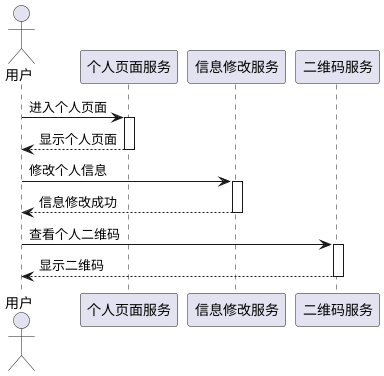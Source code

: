 @startuml
'https://plantuml.com/sequence-diagram

@startuml
actor 用户
participant "个人页面服务" as PersonalPageService
participant "信息修改服务" as InfoModificationService
participant "二维码服务" as QRCodeService

用户 -> PersonalPageService : 进入个人页面
activate PersonalPageService
PersonalPageService --> 用户 : 显示个人页面
deactivate PersonalPageService

用户 -> InfoModificationService : 修改个人信息
activate InfoModificationService
InfoModificationService --> 用户 : 信息修改成功
deactivate InfoModificationService

用户 -> QRCodeService : 查看个人二维码
activate QRCodeService
QRCodeService --> 用户 : 显示二维码
deactivate QRCodeService
@enduml
